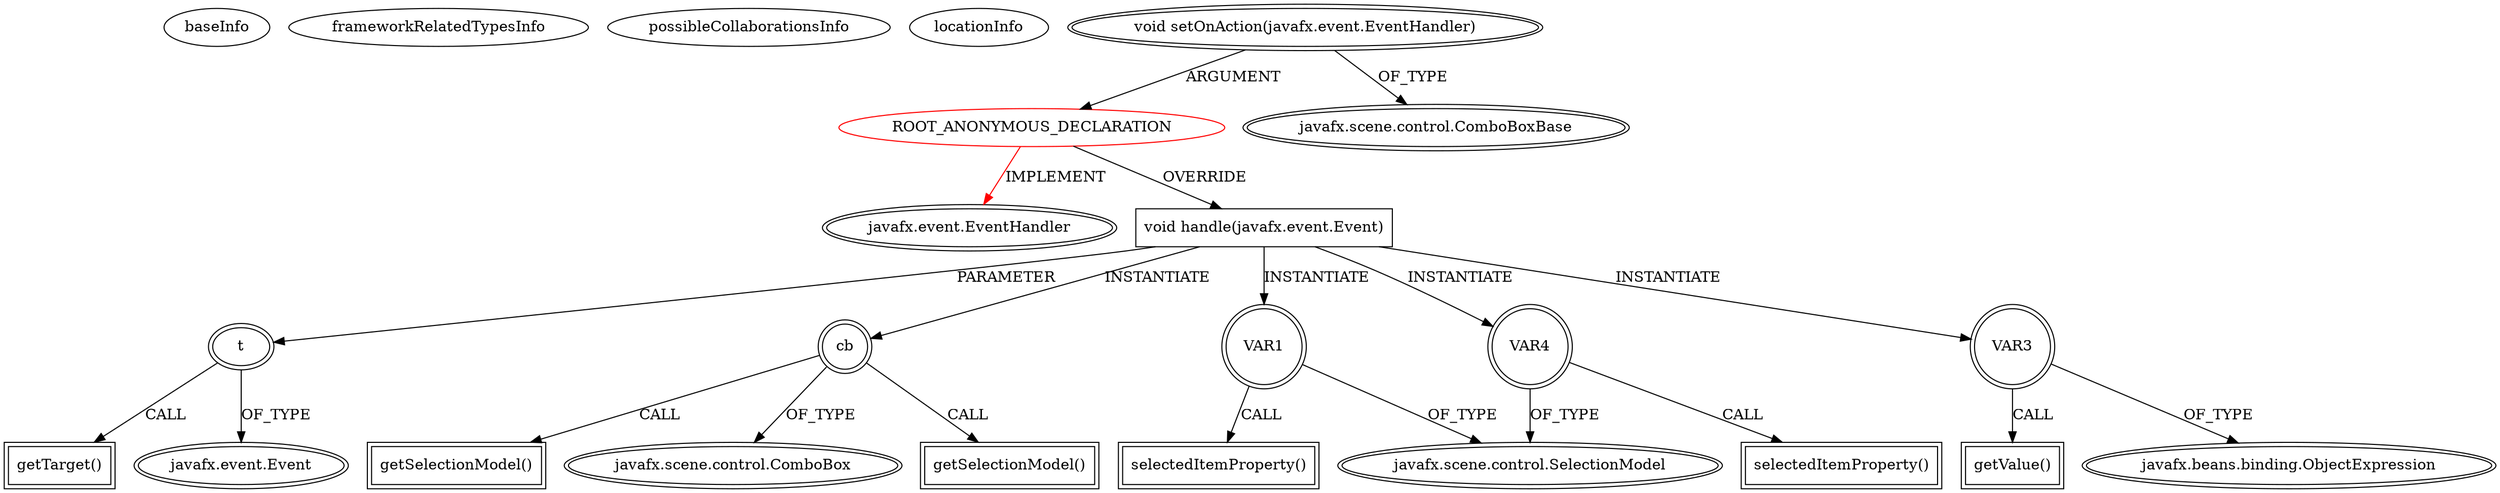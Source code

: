 digraph {
baseInfo[graphId=3795,category="extension_graph",isAnonymous=true,possibleRelation=false]
frameworkRelatedTypesInfo[0="javafx.event.EventHandler"]
possibleCollaborationsInfo[]
locationInfo[projectName="novosga-painel-fx",filePath="/novosga-painel-fx/painel-fx-master/src/org/novosga/painel/client/ui/Controller.java",contextSignature="void initialize(java.net.URL,java.util.ResourceBundle)",graphId="3795"]
0[label="ROOT_ANONYMOUS_DECLARATION",vertexType="ROOT_ANONYMOUS_DECLARATION",isFrameworkType=false,color=red]
1[label="javafx.event.EventHandler",vertexType="FRAMEWORK_INTERFACE_TYPE",isFrameworkType=true,peripheries=2]
2[label="void setOnAction(javafx.event.EventHandler)",vertexType="OUTSIDE_CALL",isFrameworkType=true,peripheries=2]
3[label="javafx.scene.control.ComboBoxBase",vertexType="FRAMEWORK_CLASS_TYPE",isFrameworkType=true,peripheries=2]
4[label="void handle(javafx.event.Event)",vertexType="OVERRIDING_METHOD_DECLARATION",isFrameworkType=false,shape=box]
5[label="t",vertexType="PARAMETER_DECLARATION",isFrameworkType=true,peripheries=2]
6[label="javafx.event.Event",vertexType="FRAMEWORK_CLASS_TYPE",isFrameworkType=true,peripheries=2]
8[label="getTarget()",vertexType="INSIDE_CALL",isFrameworkType=true,peripheries=2,shape=box]
9[label="VAR1",vertexType="VARIABLE_EXPRESION",isFrameworkType=true,peripheries=2,shape=circle]
11[label="javafx.scene.control.SelectionModel",vertexType="FRAMEWORK_CLASS_TYPE",isFrameworkType=true,peripheries=2]
10[label="selectedItemProperty()",vertexType="INSIDE_CALL",isFrameworkType=true,peripheries=2,shape=box]
12[label="cb",vertexType="VARIABLE_EXPRESION",isFrameworkType=true,peripheries=2,shape=circle]
14[label="javafx.scene.control.ComboBox",vertexType="FRAMEWORK_CLASS_TYPE",isFrameworkType=true,peripheries=2]
13[label="getSelectionModel()",vertexType="INSIDE_CALL",isFrameworkType=true,peripheries=2,shape=box]
15[label="VAR3",vertexType="VARIABLE_EXPRESION",isFrameworkType=true,peripheries=2,shape=circle]
17[label="javafx.beans.binding.ObjectExpression",vertexType="FRAMEWORK_CLASS_TYPE",isFrameworkType=true,peripheries=2]
16[label="getValue()",vertexType="INSIDE_CALL",isFrameworkType=true,peripheries=2,shape=box]
18[label="VAR4",vertexType="VARIABLE_EXPRESION",isFrameworkType=true,peripheries=2,shape=circle]
19[label="selectedItemProperty()",vertexType="INSIDE_CALL",isFrameworkType=true,peripheries=2,shape=box]
22[label="getSelectionModel()",vertexType="INSIDE_CALL",isFrameworkType=true,peripheries=2,shape=box]
0->1[label="IMPLEMENT",color=red]
2->0[label="ARGUMENT"]
2->3[label="OF_TYPE"]
0->4[label="OVERRIDE"]
5->6[label="OF_TYPE"]
4->5[label="PARAMETER"]
5->8[label="CALL"]
4->9[label="INSTANTIATE"]
9->11[label="OF_TYPE"]
9->10[label="CALL"]
4->12[label="INSTANTIATE"]
12->14[label="OF_TYPE"]
12->13[label="CALL"]
4->15[label="INSTANTIATE"]
15->17[label="OF_TYPE"]
15->16[label="CALL"]
4->18[label="INSTANTIATE"]
18->11[label="OF_TYPE"]
18->19[label="CALL"]
12->22[label="CALL"]
}
